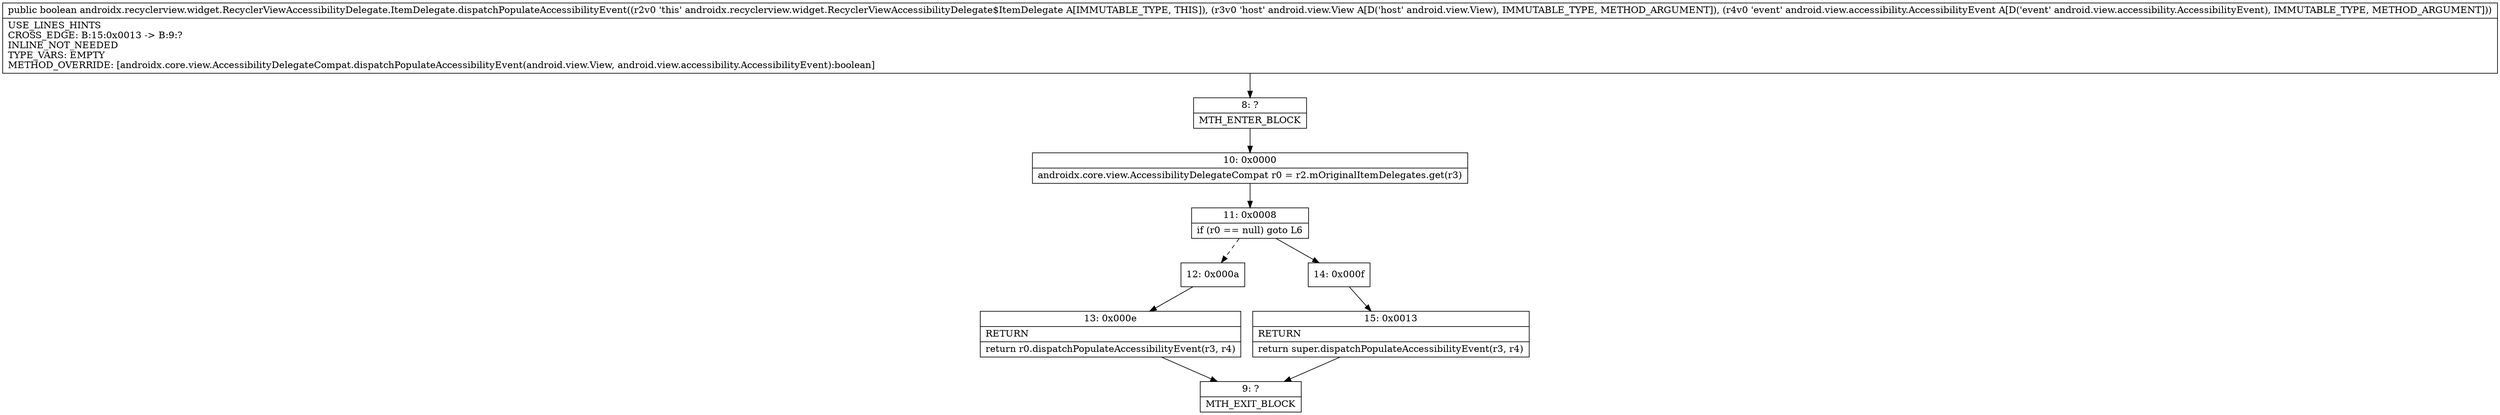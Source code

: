 digraph "CFG forandroidx.recyclerview.widget.RecyclerViewAccessibilityDelegate.ItemDelegate.dispatchPopulateAccessibilityEvent(Landroid\/view\/View;Landroid\/view\/accessibility\/AccessibilityEvent;)Z" {
Node_8 [shape=record,label="{8\:\ ?|MTH_ENTER_BLOCK\l}"];
Node_10 [shape=record,label="{10\:\ 0x0000|androidx.core.view.AccessibilityDelegateCompat r0 = r2.mOriginalItemDelegates.get(r3)\l}"];
Node_11 [shape=record,label="{11\:\ 0x0008|if (r0 == null) goto L6\l}"];
Node_12 [shape=record,label="{12\:\ 0x000a}"];
Node_13 [shape=record,label="{13\:\ 0x000e|RETURN\l|return r0.dispatchPopulateAccessibilityEvent(r3, r4)\l}"];
Node_9 [shape=record,label="{9\:\ ?|MTH_EXIT_BLOCK\l}"];
Node_14 [shape=record,label="{14\:\ 0x000f}"];
Node_15 [shape=record,label="{15\:\ 0x0013|RETURN\l|return super.dispatchPopulateAccessibilityEvent(r3, r4)\l}"];
MethodNode[shape=record,label="{public boolean androidx.recyclerview.widget.RecyclerViewAccessibilityDelegate.ItemDelegate.dispatchPopulateAccessibilityEvent((r2v0 'this' androidx.recyclerview.widget.RecyclerViewAccessibilityDelegate$ItemDelegate A[IMMUTABLE_TYPE, THIS]), (r3v0 'host' android.view.View A[D('host' android.view.View), IMMUTABLE_TYPE, METHOD_ARGUMENT]), (r4v0 'event' android.view.accessibility.AccessibilityEvent A[D('event' android.view.accessibility.AccessibilityEvent), IMMUTABLE_TYPE, METHOD_ARGUMENT]))  | USE_LINES_HINTS\lCROSS_EDGE: B:15:0x0013 \-\> B:9:?\lINLINE_NOT_NEEDED\lTYPE_VARS: EMPTY\lMETHOD_OVERRIDE: [androidx.core.view.AccessibilityDelegateCompat.dispatchPopulateAccessibilityEvent(android.view.View, android.view.accessibility.AccessibilityEvent):boolean]\l}"];
MethodNode -> Node_8;Node_8 -> Node_10;
Node_10 -> Node_11;
Node_11 -> Node_12[style=dashed];
Node_11 -> Node_14;
Node_12 -> Node_13;
Node_13 -> Node_9;
Node_14 -> Node_15;
Node_15 -> Node_9;
}


